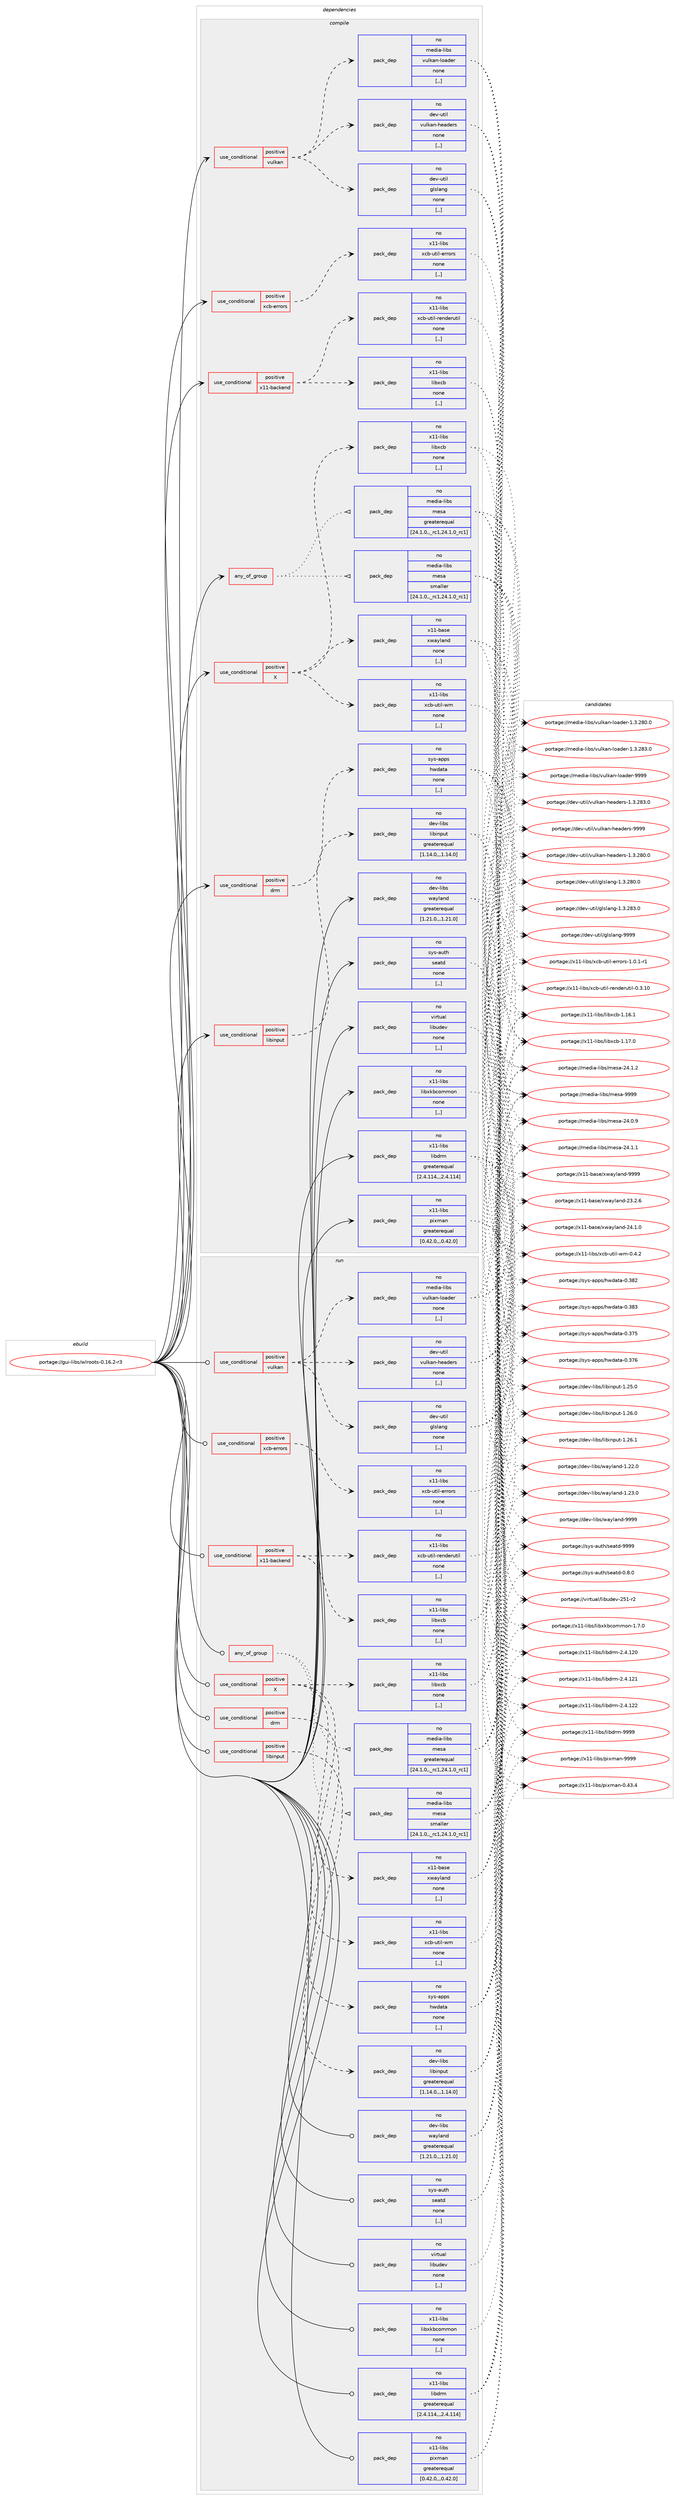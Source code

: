 digraph prolog {

# *************
# Graph options
# *************

newrank=true;
concentrate=true;
compound=true;
graph [rankdir=LR,fontname=Helvetica,fontsize=10,ranksep=1.5];#, ranksep=2.5, nodesep=0.2];
edge  [arrowhead=vee];
node  [fontname=Helvetica,fontsize=10];

# **********
# The ebuild
# **********

subgraph cluster_leftcol {
color=gray;
rank=same;
label=<<i>ebuild</i>>;
id [label="portage://gui-libs/wlroots-0.16.2-r3", color=red, width=4, href="../gui-libs/wlroots-0.16.2-r3.svg"];
}

# ****************
# The dependencies
# ****************

subgraph cluster_midcol {
color=gray;
label=<<i>dependencies</i>>;
subgraph cluster_compile {
fillcolor="#eeeeee";
style=filled;
label=<<i>compile</i>>;
subgraph any1404 {
dependency239494 [label=<<TABLE BORDER="0" CELLBORDER="1" CELLSPACING="0" CELLPADDING="4"><TR><TD CELLPADDING="10">any_of_group</TD></TR></TABLE>>, shape=none, color=red];subgraph pack172860 {
dependency239495 [label=<<TABLE BORDER="0" CELLBORDER="1" CELLSPACING="0" CELLPADDING="4" WIDTH="220"><TR><TD ROWSPAN="6" CELLPADDING="30">pack_dep</TD></TR><TR><TD WIDTH="110">no</TD></TR><TR><TD>media-libs</TD></TR><TR><TD>mesa</TD></TR><TR><TD>greaterequal</TD></TR><TR><TD>[24.1.0,,_rc1,24.1.0_rc1]</TD></TR></TABLE>>, shape=none, color=blue];
}
dependency239494:e -> dependency239495:w [weight=20,style="dotted",arrowhead="oinv"];
subgraph pack172861 {
dependency239496 [label=<<TABLE BORDER="0" CELLBORDER="1" CELLSPACING="0" CELLPADDING="4" WIDTH="220"><TR><TD ROWSPAN="6" CELLPADDING="30">pack_dep</TD></TR><TR><TD WIDTH="110">no</TD></TR><TR><TD>media-libs</TD></TR><TR><TD>mesa</TD></TR><TR><TD>smaller</TD></TR><TR><TD>[24.1.0,,_rc1,24.1.0_rc1]</TD></TR></TABLE>>, shape=none, color=blue];
}
dependency239494:e -> dependency239496:w [weight=20,style="dotted",arrowhead="oinv"];
}
id:e -> dependency239494:w [weight=20,style="solid",arrowhead="vee"];
subgraph cond65078 {
dependency239497 [label=<<TABLE BORDER="0" CELLBORDER="1" CELLSPACING="0" CELLPADDING="4"><TR><TD ROWSPAN="3" CELLPADDING="10">use_conditional</TD></TR><TR><TD>positive</TD></TR><TR><TD>X</TD></TR></TABLE>>, shape=none, color=red];
subgraph pack172862 {
dependency239498 [label=<<TABLE BORDER="0" CELLBORDER="1" CELLSPACING="0" CELLPADDING="4" WIDTH="220"><TR><TD ROWSPAN="6" CELLPADDING="30">pack_dep</TD></TR><TR><TD WIDTH="110">no</TD></TR><TR><TD>x11-base</TD></TR><TR><TD>xwayland</TD></TR><TR><TD>none</TD></TR><TR><TD>[,,]</TD></TR></TABLE>>, shape=none, color=blue];
}
dependency239497:e -> dependency239498:w [weight=20,style="dashed",arrowhead="vee"];
subgraph pack172863 {
dependency239499 [label=<<TABLE BORDER="0" CELLBORDER="1" CELLSPACING="0" CELLPADDING="4" WIDTH="220"><TR><TD ROWSPAN="6" CELLPADDING="30">pack_dep</TD></TR><TR><TD WIDTH="110">no</TD></TR><TR><TD>x11-libs</TD></TR><TR><TD>libxcb</TD></TR><TR><TD>none</TD></TR><TR><TD>[,,]</TD></TR></TABLE>>, shape=none, color=blue];
}
dependency239497:e -> dependency239499:w [weight=20,style="dashed",arrowhead="vee"];
subgraph pack172864 {
dependency239500 [label=<<TABLE BORDER="0" CELLBORDER="1" CELLSPACING="0" CELLPADDING="4" WIDTH="220"><TR><TD ROWSPAN="6" CELLPADDING="30">pack_dep</TD></TR><TR><TD WIDTH="110">no</TD></TR><TR><TD>x11-libs</TD></TR><TR><TD>xcb-util-wm</TD></TR><TR><TD>none</TD></TR><TR><TD>[,,]</TD></TR></TABLE>>, shape=none, color=blue];
}
dependency239497:e -> dependency239500:w [weight=20,style="dashed",arrowhead="vee"];
}
id:e -> dependency239497:w [weight=20,style="solid",arrowhead="vee"];
subgraph cond65079 {
dependency239501 [label=<<TABLE BORDER="0" CELLBORDER="1" CELLSPACING="0" CELLPADDING="4"><TR><TD ROWSPAN="3" CELLPADDING="10">use_conditional</TD></TR><TR><TD>positive</TD></TR><TR><TD>drm</TD></TR></TABLE>>, shape=none, color=red];
subgraph pack172865 {
dependency239502 [label=<<TABLE BORDER="0" CELLBORDER="1" CELLSPACING="0" CELLPADDING="4" WIDTH="220"><TR><TD ROWSPAN="6" CELLPADDING="30">pack_dep</TD></TR><TR><TD WIDTH="110">no</TD></TR><TR><TD>sys-apps</TD></TR><TR><TD>hwdata</TD></TR><TR><TD>none</TD></TR><TR><TD>[,,]</TD></TR></TABLE>>, shape=none, color=blue];
}
dependency239501:e -> dependency239502:w [weight=20,style="dashed",arrowhead="vee"];
}
id:e -> dependency239501:w [weight=20,style="solid",arrowhead="vee"];
subgraph cond65080 {
dependency239503 [label=<<TABLE BORDER="0" CELLBORDER="1" CELLSPACING="0" CELLPADDING="4"><TR><TD ROWSPAN="3" CELLPADDING="10">use_conditional</TD></TR><TR><TD>positive</TD></TR><TR><TD>libinput</TD></TR></TABLE>>, shape=none, color=red];
subgraph pack172866 {
dependency239504 [label=<<TABLE BORDER="0" CELLBORDER="1" CELLSPACING="0" CELLPADDING="4" WIDTH="220"><TR><TD ROWSPAN="6" CELLPADDING="30">pack_dep</TD></TR><TR><TD WIDTH="110">no</TD></TR><TR><TD>dev-libs</TD></TR><TR><TD>libinput</TD></TR><TR><TD>greaterequal</TD></TR><TR><TD>[1.14.0,,,1.14.0]</TD></TR></TABLE>>, shape=none, color=blue];
}
dependency239503:e -> dependency239504:w [weight=20,style="dashed",arrowhead="vee"];
}
id:e -> dependency239503:w [weight=20,style="solid",arrowhead="vee"];
subgraph cond65081 {
dependency239505 [label=<<TABLE BORDER="0" CELLBORDER="1" CELLSPACING="0" CELLPADDING="4"><TR><TD ROWSPAN="3" CELLPADDING="10">use_conditional</TD></TR><TR><TD>positive</TD></TR><TR><TD>vulkan</TD></TR></TABLE>>, shape=none, color=red];
subgraph pack172867 {
dependency239506 [label=<<TABLE BORDER="0" CELLBORDER="1" CELLSPACING="0" CELLPADDING="4" WIDTH="220"><TR><TD ROWSPAN="6" CELLPADDING="30">pack_dep</TD></TR><TR><TD WIDTH="110">no</TD></TR><TR><TD>dev-util</TD></TR><TR><TD>glslang</TD></TR><TR><TD>none</TD></TR><TR><TD>[,,]</TD></TR></TABLE>>, shape=none, color=blue];
}
dependency239505:e -> dependency239506:w [weight=20,style="dashed",arrowhead="vee"];
subgraph pack172868 {
dependency239507 [label=<<TABLE BORDER="0" CELLBORDER="1" CELLSPACING="0" CELLPADDING="4" WIDTH="220"><TR><TD ROWSPAN="6" CELLPADDING="30">pack_dep</TD></TR><TR><TD WIDTH="110">no</TD></TR><TR><TD>dev-util</TD></TR><TR><TD>vulkan-headers</TD></TR><TR><TD>none</TD></TR><TR><TD>[,,]</TD></TR></TABLE>>, shape=none, color=blue];
}
dependency239505:e -> dependency239507:w [weight=20,style="dashed",arrowhead="vee"];
subgraph pack172869 {
dependency239508 [label=<<TABLE BORDER="0" CELLBORDER="1" CELLSPACING="0" CELLPADDING="4" WIDTH="220"><TR><TD ROWSPAN="6" CELLPADDING="30">pack_dep</TD></TR><TR><TD WIDTH="110">no</TD></TR><TR><TD>media-libs</TD></TR><TR><TD>vulkan-loader</TD></TR><TR><TD>none</TD></TR><TR><TD>[,,]</TD></TR></TABLE>>, shape=none, color=blue];
}
dependency239505:e -> dependency239508:w [weight=20,style="dashed",arrowhead="vee"];
}
id:e -> dependency239505:w [weight=20,style="solid",arrowhead="vee"];
subgraph cond65082 {
dependency239509 [label=<<TABLE BORDER="0" CELLBORDER="1" CELLSPACING="0" CELLPADDING="4"><TR><TD ROWSPAN="3" CELLPADDING="10">use_conditional</TD></TR><TR><TD>positive</TD></TR><TR><TD>x11-backend</TD></TR></TABLE>>, shape=none, color=red];
subgraph pack172870 {
dependency239510 [label=<<TABLE BORDER="0" CELLBORDER="1" CELLSPACING="0" CELLPADDING="4" WIDTH="220"><TR><TD ROWSPAN="6" CELLPADDING="30">pack_dep</TD></TR><TR><TD WIDTH="110">no</TD></TR><TR><TD>x11-libs</TD></TR><TR><TD>libxcb</TD></TR><TR><TD>none</TD></TR><TR><TD>[,,]</TD></TR></TABLE>>, shape=none, color=blue];
}
dependency239509:e -> dependency239510:w [weight=20,style="dashed",arrowhead="vee"];
subgraph pack172871 {
dependency239511 [label=<<TABLE BORDER="0" CELLBORDER="1" CELLSPACING="0" CELLPADDING="4" WIDTH="220"><TR><TD ROWSPAN="6" CELLPADDING="30">pack_dep</TD></TR><TR><TD WIDTH="110">no</TD></TR><TR><TD>x11-libs</TD></TR><TR><TD>xcb-util-renderutil</TD></TR><TR><TD>none</TD></TR><TR><TD>[,,]</TD></TR></TABLE>>, shape=none, color=blue];
}
dependency239509:e -> dependency239511:w [weight=20,style="dashed",arrowhead="vee"];
}
id:e -> dependency239509:w [weight=20,style="solid",arrowhead="vee"];
subgraph cond65083 {
dependency239512 [label=<<TABLE BORDER="0" CELLBORDER="1" CELLSPACING="0" CELLPADDING="4"><TR><TD ROWSPAN="3" CELLPADDING="10">use_conditional</TD></TR><TR><TD>positive</TD></TR><TR><TD>xcb-errors</TD></TR></TABLE>>, shape=none, color=red];
subgraph pack172872 {
dependency239513 [label=<<TABLE BORDER="0" CELLBORDER="1" CELLSPACING="0" CELLPADDING="4" WIDTH="220"><TR><TD ROWSPAN="6" CELLPADDING="30">pack_dep</TD></TR><TR><TD WIDTH="110">no</TD></TR><TR><TD>x11-libs</TD></TR><TR><TD>xcb-util-errors</TD></TR><TR><TD>none</TD></TR><TR><TD>[,,]</TD></TR></TABLE>>, shape=none, color=blue];
}
dependency239512:e -> dependency239513:w [weight=20,style="dashed",arrowhead="vee"];
}
id:e -> dependency239512:w [weight=20,style="solid",arrowhead="vee"];
subgraph pack172873 {
dependency239514 [label=<<TABLE BORDER="0" CELLBORDER="1" CELLSPACING="0" CELLPADDING="4" WIDTH="220"><TR><TD ROWSPAN="6" CELLPADDING="30">pack_dep</TD></TR><TR><TD WIDTH="110">no</TD></TR><TR><TD>dev-libs</TD></TR><TR><TD>wayland</TD></TR><TR><TD>greaterequal</TD></TR><TR><TD>[1.21.0,,,1.21.0]</TD></TR></TABLE>>, shape=none, color=blue];
}
id:e -> dependency239514:w [weight=20,style="solid",arrowhead="vee"];
subgraph pack172874 {
dependency239515 [label=<<TABLE BORDER="0" CELLBORDER="1" CELLSPACING="0" CELLPADDING="4" WIDTH="220"><TR><TD ROWSPAN="6" CELLPADDING="30">pack_dep</TD></TR><TR><TD WIDTH="110">no</TD></TR><TR><TD>sys-auth</TD></TR><TR><TD>seatd</TD></TR><TR><TD>none</TD></TR><TR><TD>[,,]</TD></TR></TABLE>>, shape=none, color=blue];
}
id:e -> dependency239515:w [weight=20,style="solid",arrowhead="vee"];
subgraph pack172875 {
dependency239516 [label=<<TABLE BORDER="0" CELLBORDER="1" CELLSPACING="0" CELLPADDING="4" WIDTH="220"><TR><TD ROWSPAN="6" CELLPADDING="30">pack_dep</TD></TR><TR><TD WIDTH="110">no</TD></TR><TR><TD>virtual</TD></TR><TR><TD>libudev</TD></TR><TR><TD>none</TD></TR><TR><TD>[,,]</TD></TR></TABLE>>, shape=none, color=blue];
}
id:e -> dependency239516:w [weight=20,style="solid",arrowhead="vee"];
subgraph pack172876 {
dependency239517 [label=<<TABLE BORDER="0" CELLBORDER="1" CELLSPACING="0" CELLPADDING="4" WIDTH="220"><TR><TD ROWSPAN="6" CELLPADDING="30">pack_dep</TD></TR><TR><TD WIDTH="110">no</TD></TR><TR><TD>x11-libs</TD></TR><TR><TD>libdrm</TD></TR><TR><TD>greaterequal</TD></TR><TR><TD>[2.4.114,,,2.4.114]</TD></TR></TABLE>>, shape=none, color=blue];
}
id:e -> dependency239517:w [weight=20,style="solid",arrowhead="vee"];
subgraph pack172877 {
dependency239518 [label=<<TABLE BORDER="0" CELLBORDER="1" CELLSPACING="0" CELLPADDING="4" WIDTH="220"><TR><TD ROWSPAN="6" CELLPADDING="30">pack_dep</TD></TR><TR><TD WIDTH="110">no</TD></TR><TR><TD>x11-libs</TD></TR><TR><TD>libxkbcommon</TD></TR><TR><TD>none</TD></TR><TR><TD>[,,]</TD></TR></TABLE>>, shape=none, color=blue];
}
id:e -> dependency239518:w [weight=20,style="solid",arrowhead="vee"];
subgraph pack172878 {
dependency239519 [label=<<TABLE BORDER="0" CELLBORDER="1" CELLSPACING="0" CELLPADDING="4" WIDTH="220"><TR><TD ROWSPAN="6" CELLPADDING="30">pack_dep</TD></TR><TR><TD WIDTH="110">no</TD></TR><TR><TD>x11-libs</TD></TR><TR><TD>pixman</TD></TR><TR><TD>greaterequal</TD></TR><TR><TD>[0.42.0,,,0.42.0]</TD></TR></TABLE>>, shape=none, color=blue];
}
id:e -> dependency239519:w [weight=20,style="solid",arrowhead="vee"];
}
subgraph cluster_compileandrun {
fillcolor="#eeeeee";
style=filled;
label=<<i>compile and run</i>>;
}
subgraph cluster_run {
fillcolor="#eeeeee";
style=filled;
label=<<i>run</i>>;
subgraph any1405 {
dependency239520 [label=<<TABLE BORDER="0" CELLBORDER="1" CELLSPACING="0" CELLPADDING="4"><TR><TD CELLPADDING="10">any_of_group</TD></TR></TABLE>>, shape=none, color=red];subgraph pack172879 {
dependency239521 [label=<<TABLE BORDER="0" CELLBORDER="1" CELLSPACING="0" CELLPADDING="4" WIDTH="220"><TR><TD ROWSPAN="6" CELLPADDING="30">pack_dep</TD></TR><TR><TD WIDTH="110">no</TD></TR><TR><TD>media-libs</TD></TR><TR><TD>mesa</TD></TR><TR><TD>greaterequal</TD></TR><TR><TD>[24.1.0,,_rc1,24.1.0_rc1]</TD></TR></TABLE>>, shape=none, color=blue];
}
dependency239520:e -> dependency239521:w [weight=20,style="dotted",arrowhead="oinv"];
subgraph pack172880 {
dependency239522 [label=<<TABLE BORDER="0" CELLBORDER="1" CELLSPACING="0" CELLPADDING="4" WIDTH="220"><TR><TD ROWSPAN="6" CELLPADDING="30">pack_dep</TD></TR><TR><TD WIDTH="110">no</TD></TR><TR><TD>media-libs</TD></TR><TR><TD>mesa</TD></TR><TR><TD>smaller</TD></TR><TR><TD>[24.1.0,,_rc1,24.1.0_rc1]</TD></TR></TABLE>>, shape=none, color=blue];
}
dependency239520:e -> dependency239522:w [weight=20,style="dotted",arrowhead="oinv"];
}
id:e -> dependency239520:w [weight=20,style="solid",arrowhead="odot"];
subgraph cond65084 {
dependency239523 [label=<<TABLE BORDER="0" CELLBORDER="1" CELLSPACING="0" CELLPADDING="4"><TR><TD ROWSPAN="3" CELLPADDING="10">use_conditional</TD></TR><TR><TD>positive</TD></TR><TR><TD>X</TD></TR></TABLE>>, shape=none, color=red];
subgraph pack172881 {
dependency239524 [label=<<TABLE BORDER="0" CELLBORDER="1" CELLSPACING="0" CELLPADDING="4" WIDTH="220"><TR><TD ROWSPAN="6" CELLPADDING="30">pack_dep</TD></TR><TR><TD WIDTH="110">no</TD></TR><TR><TD>x11-base</TD></TR><TR><TD>xwayland</TD></TR><TR><TD>none</TD></TR><TR><TD>[,,]</TD></TR></TABLE>>, shape=none, color=blue];
}
dependency239523:e -> dependency239524:w [weight=20,style="dashed",arrowhead="vee"];
subgraph pack172882 {
dependency239525 [label=<<TABLE BORDER="0" CELLBORDER="1" CELLSPACING="0" CELLPADDING="4" WIDTH="220"><TR><TD ROWSPAN="6" CELLPADDING="30">pack_dep</TD></TR><TR><TD WIDTH="110">no</TD></TR><TR><TD>x11-libs</TD></TR><TR><TD>libxcb</TD></TR><TR><TD>none</TD></TR><TR><TD>[,,]</TD></TR></TABLE>>, shape=none, color=blue];
}
dependency239523:e -> dependency239525:w [weight=20,style="dashed",arrowhead="vee"];
subgraph pack172883 {
dependency239526 [label=<<TABLE BORDER="0" CELLBORDER="1" CELLSPACING="0" CELLPADDING="4" WIDTH="220"><TR><TD ROWSPAN="6" CELLPADDING="30">pack_dep</TD></TR><TR><TD WIDTH="110">no</TD></TR><TR><TD>x11-libs</TD></TR><TR><TD>xcb-util-wm</TD></TR><TR><TD>none</TD></TR><TR><TD>[,,]</TD></TR></TABLE>>, shape=none, color=blue];
}
dependency239523:e -> dependency239526:w [weight=20,style="dashed",arrowhead="vee"];
}
id:e -> dependency239523:w [weight=20,style="solid",arrowhead="odot"];
subgraph cond65085 {
dependency239527 [label=<<TABLE BORDER="0" CELLBORDER="1" CELLSPACING="0" CELLPADDING="4"><TR><TD ROWSPAN="3" CELLPADDING="10">use_conditional</TD></TR><TR><TD>positive</TD></TR><TR><TD>drm</TD></TR></TABLE>>, shape=none, color=red];
subgraph pack172884 {
dependency239528 [label=<<TABLE BORDER="0" CELLBORDER="1" CELLSPACING="0" CELLPADDING="4" WIDTH="220"><TR><TD ROWSPAN="6" CELLPADDING="30">pack_dep</TD></TR><TR><TD WIDTH="110">no</TD></TR><TR><TD>sys-apps</TD></TR><TR><TD>hwdata</TD></TR><TR><TD>none</TD></TR><TR><TD>[,,]</TD></TR></TABLE>>, shape=none, color=blue];
}
dependency239527:e -> dependency239528:w [weight=20,style="dashed",arrowhead="vee"];
}
id:e -> dependency239527:w [weight=20,style="solid",arrowhead="odot"];
subgraph cond65086 {
dependency239529 [label=<<TABLE BORDER="0" CELLBORDER="1" CELLSPACING="0" CELLPADDING="4"><TR><TD ROWSPAN="3" CELLPADDING="10">use_conditional</TD></TR><TR><TD>positive</TD></TR><TR><TD>libinput</TD></TR></TABLE>>, shape=none, color=red];
subgraph pack172885 {
dependency239530 [label=<<TABLE BORDER="0" CELLBORDER="1" CELLSPACING="0" CELLPADDING="4" WIDTH="220"><TR><TD ROWSPAN="6" CELLPADDING="30">pack_dep</TD></TR><TR><TD WIDTH="110">no</TD></TR><TR><TD>dev-libs</TD></TR><TR><TD>libinput</TD></TR><TR><TD>greaterequal</TD></TR><TR><TD>[1.14.0,,,1.14.0]</TD></TR></TABLE>>, shape=none, color=blue];
}
dependency239529:e -> dependency239530:w [weight=20,style="dashed",arrowhead="vee"];
}
id:e -> dependency239529:w [weight=20,style="solid",arrowhead="odot"];
subgraph cond65087 {
dependency239531 [label=<<TABLE BORDER="0" CELLBORDER="1" CELLSPACING="0" CELLPADDING="4"><TR><TD ROWSPAN="3" CELLPADDING="10">use_conditional</TD></TR><TR><TD>positive</TD></TR><TR><TD>vulkan</TD></TR></TABLE>>, shape=none, color=red];
subgraph pack172886 {
dependency239532 [label=<<TABLE BORDER="0" CELLBORDER="1" CELLSPACING="0" CELLPADDING="4" WIDTH="220"><TR><TD ROWSPAN="6" CELLPADDING="30">pack_dep</TD></TR><TR><TD WIDTH="110">no</TD></TR><TR><TD>dev-util</TD></TR><TR><TD>glslang</TD></TR><TR><TD>none</TD></TR><TR><TD>[,,]</TD></TR></TABLE>>, shape=none, color=blue];
}
dependency239531:e -> dependency239532:w [weight=20,style="dashed",arrowhead="vee"];
subgraph pack172887 {
dependency239533 [label=<<TABLE BORDER="0" CELLBORDER="1" CELLSPACING="0" CELLPADDING="4" WIDTH="220"><TR><TD ROWSPAN="6" CELLPADDING="30">pack_dep</TD></TR><TR><TD WIDTH="110">no</TD></TR><TR><TD>dev-util</TD></TR><TR><TD>vulkan-headers</TD></TR><TR><TD>none</TD></TR><TR><TD>[,,]</TD></TR></TABLE>>, shape=none, color=blue];
}
dependency239531:e -> dependency239533:w [weight=20,style="dashed",arrowhead="vee"];
subgraph pack172888 {
dependency239534 [label=<<TABLE BORDER="0" CELLBORDER="1" CELLSPACING="0" CELLPADDING="4" WIDTH="220"><TR><TD ROWSPAN="6" CELLPADDING="30">pack_dep</TD></TR><TR><TD WIDTH="110">no</TD></TR><TR><TD>media-libs</TD></TR><TR><TD>vulkan-loader</TD></TR><TR><TD>none</TD></TR><TR><TD>[,,]</TD></TR></TABLE>>, shape=none, color=blue];
}
dependency239531:e -> dependency239534:w [weight=20,style="dashed",arrowhead="vee"];
}
id:e -> dependency239531:w [weight=20,style="solid",arrowhead="odot"];
subgraph cond65088 {
dependency239535 [label=<<TABLE BORDER="0" CELLBORDER="1" CELLSPACING="0" CELLPADDING="4"><TR><TD ROWSPAN="3" CELLPADDING="10">use_conditional</TD></TR><TR><TD>positive</TD></TR><TR><TD>x11-backend</TD></TR></TABLE>>, shape=none, color=red];
subgraph pack172889 {
dependency239536 [label=<<TABLE BORDER="0" CELLBORDER="1" CELLSPACING="0" CELLPADDING="4" WIDTH="220"><TR><TD ROWSPAN="6" CELLPADDING="30">pack_dep</TD></TR><TR><TD WIDTH="110">no</TD></TR><TR><TD>x11-libs</TD></TR><TR><TD>libxcb</TD></TR><TR><TD>none</TD></TR><TR><TD>[,,]</TD></TR></TABLE>>, shape=none, color=blue];
}
dependency239535:e -> dependency239536:w [weight=20,style="dashed",arrowhead="vee"];
subgraph pack172890 {
dependency239537 [label=<<TABLE BORDER="0" CELLBORDER="1" CELLSPACING="0" CELLPADDING="4" WIDTH="220"><TR><TD ROWSPAN="6" CELLPADDING="30">pack_dep</TD></TR><TR><TD WIDTH="110">no</TD></TR><TR><TD>x11-libs</TD></TR><TR><TD>xcb-util-renderutil</TD></TR><TR><TD>none</TD></TR><TR><TD>[,,]</TD></TR></TABLE>>, shape=none, color=blue];
}
dependency239535:e -> dependency239537:w [weight=20,style="dashed",arrowhead="vee"];
}
id:e -> dependency239535:w [weight=20,style="solid",arrowhead="odot"];
subgraph cond65089 {
dependency239538 [label=<<TABLE BORDER="0" CELLBORDER="1" CELLSPACING="0" CELLPADDING="4"><TR><TD ROWSPAN="3" CELLPADDING="10">use_conditional</TD></TR><TR><TD>positive</TD></TR><TR><TD>xcb-errors</TD></TR></TABLE>>, shape=none, color=red];
subgraph pack172891 {
dependency239539 [label=<<TABLE BORDER="0" CELLBORDER="1" CELLSPACING="0" CELLPADDING="4" WIDTH="220"><TR><TD ROWSPAN="6" CELLPADDING="30">pack_dep</TD></TR><TR><TD WIDTH="110">no</TD></TR><TR><TD>x11-libs</TD></TR><TR><TD>xcb-util-errors</TD></TR><TR><TD>none</TD></TR><TR><TD>[,,]</TD></TR></TABLE>>, shape=none, color=blue];
}
dependency239538:e -> dependency239539:w [weight=20,style="dashed",arrowhead="vee"];
}
id:e -> dependency239538:w [weight=20,style="solid",arrowhead="odot"];
subgraph pack172892 {
dependency239540 [label=<<TABLE BORDER="0" CELLBORDER="1" CELLSPACING="0" CELLPADDING="4" WIDTH="220"><TR><TD ROWSPAN="6" CELLPADDING="30">pack_dep</TD></TR><TR><TD WIDTH="110">no</TD></TR><TR><TD>dev-libs</TD></TR><TR><TD>wayland</TD></TR><TR><TD>greaterequal</TD></TR><TR><TD>[1.21.0,,,1.21.0]</TD></TR></TABLE>>, shape=none, color=blue];
}
id:e -> dependency239540:w [weight=20,style="solid",arrowhead="odot"];
subgraph pack172893 {
dependency239541 [label=<<TABLE BORDER="0" CELLBORDER="1" CELLSPACING="0" CELLPADDING="4" WIDTH="220"><TR><TD ROWSPAN="6" CELLPADDING="30">pack_dep</TD></TR><TR><TD WIDTH="110">no</TD></TR><TR><TD>sys-auth</TD></TR><TR><TD>seatd</TD></TR><TR><TD>none</TD></TR><TR><TD>[,,]</TD></TR></TABLE>>, shape=none, color=blue];
}
id:e -> dependency239541:w [weight=20,style="solid",arrowhead="odot"];
subgraph pack172894 {
dependency239542 [label=<<TABLE BORDER="0" CELLBORDER="1" CELLSPACING="0" CELLPADDING="4" WIDTH="220"><TR><TD ROWSPAN="6" CELLPADDING="30">pack_dep</TD></TR><TR><TD WIDTH="110">no</TD></TR><TR><TD>virtual</TD></TR><TR><TD>libudev</TD></TR><TR><TD>none</TD></TR><TR><TD>[,,]</TD></TR></TABLE>>, shape=none, color=blue];
}
id:e -> dependency239542:w [weight=20,style="solid",arrowhead="odot"];
subgraph pack172895 {
dependency239543 [label=<<TABLE BORDER="0" CELLBORDER="1" CELLSPACING="0" CELLPADDING="4" WIDTH="220"><TR><TD ROWSPAN="6" CELLPADDING="30">pack_dep</TD></TR><TR><TD WIDTH="110">no</TD></TR><TR><TD>x11-libs</TD></TR><TR><TD>libdrm</TD></TR><TR><TD>greaterequal</TD></TR><TR><TD>[2.4.114,,,2.4.114]</TD></TR></TABLE>>, shape=none, color=blue];
}
id:e -> dependency239543:w [weight=20,style="solid",arrowhead="odot"];
subgraph pack172896 {
dependency239544 [label=<<TABLE BORDER="0" CELLBORDER="1" CELLSPACING="0" CELLPADDING="4" WIDTH="220"><TR><TD ROWSPAN="6" CELLPADDING="30">pack_dep</TD></TR><TR><TD WIDTH="110">no</TD></TR><TR><TD>x11-libs</TD></TR><TR><TD>libxkbcommon</TD></TR><TR><TD>none</TD></TR><TR><TD>[,,]</TD></TR></TABLE>>, shape=none, color=blue];
}
id:e -> dependency239544:w [weight=20,style="solid",arrowhead="odot"];
subgraph pack172897 {
dependency239545 [label=<<TABLE BORDER="0" CELLBORDER="1" CELLSPACING="0" CELLPADDING="4" WIDTH="220"><TR><TD ROWSPAN="6" CELLPADDING="30">pack_dep</TD></TR><TR><TD WIDTH="110">no</TD></TR><TR><TD>x11-libs</TD></TR><TR><TD>pixman</TD></TR><TR><TD>greaterequal</TD></TR><TR><TD>[0.42.0,,,0.42.0]</TD></TR></TABLE>>, shape=none, color=blue];
}
id:e -> dependency239545:w [weight=20,style="solid",arrowhead="odot"];
}
}

# **************
# The candidates
# **************

subgraph cluster_choices {
rank=same;
color=gray;
label=<<i>candidates</i>>;

subgraph choice172860 {
color=black;
nodesep=1;
choice109101100105974510810598115471091011159745505246484657 [label="portage://media-libs/mesa-24.0.9", color=red, width=4,href="../media-libs/mesa-24.0.9.svg"];
choice109101100105974510810598115471091011159745505246494649 [label="portage://media-libs/mesa-24.1.1", color=red, width=4,href="../media-libs/mesa-24.1.1.svg"];
choice109101100105974510810598115471091011159745505246494650 [label="portage://media-libs/mesa-24.1.2", color=red, width=4,href="../media-libs/mesa-24.1.2.svg"];
choice10910110010597451081059811547109101115974557575757 [label="portage://media-libs/mesa-9999", color=red, width=4,href="../media-libs/mesa-9999.svg"];
dependency239495:e -> choice109101100105974510810598115471091011159745505246484657:w [style=dotted,weight="100"];
dependency239495:e -> choice109101100105974510810598115471091011159745505246494649:w [style=dotted,weight="100"];
dependency239495:e -> choice109101100105974510810598115471091011159745505246494650:w [style=dotted,weight="100"];
dependency239495:e -> choice10910110010597451081059811547109101115974557575757:w [style=dotted,weight="100"];
}
subgraph choice172861 {
color=black;
nodesep=1;
choice109101100105974510810598115471091011159745505246484657 [label="portage://media-libs/mesa-24.0.9", color=red, width=4,href="../media-libs/mesa-24.0.9.svg"];
choice109101100105974510810598115471091011159745505246494649 [label="portage://media-libs/mesa-24.1.1", color=red, width=4,href="../media-libs/mesa-24.1.1.svg"];
choice109101100105974510810598115471091011159745505246494650 [label="portage://media-libs/mesa-24.1.2", color=red, width=4,href="../media-libs/mesa-24.1.2.svg"];
choice10910110010597451081059811547109101115974557575757 [label="portage://media-libs/mesa-9999", color=red, width=4,href="../media-libs/mesa-9999.svg"];
dependency239496:e -> choice109101100105974510810598115471091011159745505246484657:w [style=dotted,weight="100"];
dependency239496:e -> choice109101100105974510810598115471091011159745505246494649:w [style=dotted,weight="100"];
dependency239496:e -> choice109101100105974510810598115471091011159745505246494650:w [style=dotted,weight="100"];
dependency239496:e -> choice10910110010597451081059811547109101115974557575757:w [style=dotted,weight="100"];
}
subgraph choice172862 {
color=black;
nodesep=1;
choice120494945989711510147120119971211089711010045505146504654 [label="portage://x11-base/xwayland-23.2.6", color=red, width=4,href="../x11-base/xwayland-23.2.6.svg"];
choice120494945989711510147120119971211089711010045505246494648 [label="portage://x11-base/xwayland-24.1.0", color=red, width=4,href="../x11-base/xwayland-24.1.0.svg"];
choice12049494598971151014712011997121108971101004557575757 [label="portage://x11-base/xwayland-9999", color=red, width=4,href="../x11-base/xwayland-9999.svg"];
dependency239498:e -> choice120494945989711510147120119971211089711010045505146504654:w [style=dotted,weight="100"];
dependency239498:e -> choice120494945989711510147120119971211089711010045505246494648:w [style=dotted,weight="100"];
dependency239498:e -> choice12049494598971151014712011997121108971101004557575757:w [style=dotted,weight="100"];
}
subgraph choice172863 {
color=black;
nodesep=1;
choice120494945108105981154710810598120999845494649544649 [label="portage://x11-libs/libxcb-1.16.1", color=red, width=4,href="../x11-libs/libxcb-1.16.1.svg"];
choice120494945108105981154710810598120999845494649554648 [label="portage://x11-libs/libxcb-1.17.0", color=red, width=4,href="../x11-libs/libxcb-1.17.0.svg"];
dependency239499:e -> choice120494945108105981154710810598120999845494649544649:w [style=dotted,weight="100"];
dependency239499:e -> choice120494945108105981154710810598120999845494649554648:w [style=dotted,weight="100"];
}
subgraph choice172864 {
color=black;
nodesep=1;
choice120494945108105981154712099984511711610510845119109454846524650 [label="portage://x11-libs/xcb-util-wm-0.4.2", color=red, width=4,href="../x11-libs/xcb-util-wm-0.4.2.svg"];
dependency239500:e -> choice120494945108105981154712099984511711610510845119109454846524650:w [style=dotted,weight="100"];
}
subgraph choice172865 {
color=black;
nodesep=1;
choice1151211154597112112115471041191009711697454846515553 [label="portage://sys-apps/hwdata-0.375", color=red, width=4,href="../sys-apps/hwdata-0.375.svg"];
choice1151211154597112112115471041191009711697454846515554 [label="portage://sys-apps/hwdata-0.376", color=red, width=4,href="../sys-apps/hwdata-0.376.svg"];
choice1151211154597112112115471041191009711697454846515650 [label="portage://sys-apps/hwdata-0.382", color=red, width=4,href="../sys-apps/hwdata-0.382.svg"];
choice1151211154597112112115471041191009711697454846515651 [label="portage://sys-apps/hwdata-0.383", color=red, width=4,href="../sys-apps/hwdata-0.383.svg"];
dependency239502:e -> choice1151211154597112112115471041191009711697454846515553:w [style=dotted,weight="100"];
dependency239502:e -> choice1151211154597112112115471041191009711697454846515554:w [style=dotted,weight="100"];
dependency239502:e -> choice1151211154597112112115471041191009711697454846515650:w [style=dotted,weight="100"];
dependency239502:e -> choice1151211154597112112115471041191009711697454846515651:w [style=dotted,weight="100"];
}
subgraph choice172866 {
color=black;
nodesep=1;
choice1001011184510810598115471081059810511011211711645494650534648 [label="portage://dev-libs/libinput-1.25.0", color=red, width=4,href="../dev-libs/libinput-1.25.0.svg"];
choice1001011184510810598115471081059810511011211711645494650544648 [label="portage://dev-libs/libinput-1.26.0", color=red, width=4,href="../dev-libs/libinput-1.26.0.svg"];
choice1001011184510810598115471081059810511011211711645494650544649 [label="portage://dev-libs/libinput-1.26.1", color=red, width=4,href="../dev-libs/libinput-1.26.1.svg"];
dependency239504:e -> choice1001011184510810598115471081059810511011211711645494650534648:w [style=dotted,weight="100"];
dependency239504:e -> choice1001011184510810598115471081059810511011211711645494650544648:w [style=dotted,weight="100"];
dependency239504:e -> choice1001011184510810598115471081059810511011211711645494650544649:w [style=dotted,weight="100"];
}
subgraph choice172867 {
color=black;
nodesep=1;
choice10010111845117116105108471031081151089711010345494651465056484648 [label="portage://dev-util/glslang-1.3.280.0", color=red, width=4,href="../dev-util/glslang-1.3.280.0.svg"];
choice10010111845117116105108471031081151089711010345494651465056514648 [label="portage://dev-util/glslang-1.3.283.0", color=red, width=4,href="../dev-util/glslang-1.3.283.0.svg"];
choice1001011184511711610510847103108115108971101034557575757 [label="portage://dev-util/glslang-9999", color=red, width=4,href="../dev-util/glslang-9999.svg"];
dependency239506:e -> choice10010111845117116105108471031081151089711010345494651465056484648:w [style=dotted,weight="100"];
dependency239506:e -> choice10010111845117116105108471031081151089711010345494651465056514648:w [style=dotted,weight="100"];
dependency239506:e -> choice1001011184511711610510847103108115108971101034557575757:w [style=dotted,weight="100"];
}
subgraph choice172868 {
color=black;
nodesep=1;
choice100101118451171161051084711811710810797110451041019710010111411545494651465056484648 [label="portage://dev-util/vulkan-headers-1.3.280.0", color=red, width=4,href="../dev-util/vulkan-headers-1.3.280.0.svg"];
choice100101118451171161051084711811710810797110451041019710010111411545494651465056514648 [label="portage://dev-util/vulkan-headers-1.3.283.0", color=red, width=4,href="../dev-util/vulkan-headers-1.3.283.0.svg"];
choice10010111845117116105108471181171081079711045104101971001011141154557575757 [label="portage://dev-util/vulkan-headers-9999", color=red, width=4,href="../dev-util/vulkan-headers-9999.svg"];
dependency239507:e -> choice100101118451171161051084711811710810797110451041019710010111411545494651465056484648:w [style=dotted,weight="100"];
dependency239507:e -> choice100101118451171161051084711811710810797110451041019710010111411545494651465056514648:w [style=dotted,weight="100"];
dependency239507:e -> choice10010111845117116105108471181171081079711045104101971001011141154557575757:w [style=dotted,weight="100"];
}
subgraph choice172869 {
color=black;
nodesep=1;
choice1091011001059745108105981154711811710810797110451081119710010111445494651465056484648 [label="portage://media-libs/vulkan-loader-1.3.280.0", color=red, width=4,href="../media-libs/vulkan-loader-1.3.280.0.svg"];
choice1091011001059745108105981154711811710810797110451081119710010111445494651465056514648 [label="portage://media-libs/vulkan-loader-1.3.283.0", color=red, width=4,href="../media-libs/vulkan-loader-1.3.283.0.svg"];
choice109101100105974510810598115471181171081079711045108111971001011144557575757 [label="portage://media-libs/vulkan-loader-9999", color=red, width=4,href="../media-libs/vulkan-loader-9999.svg"];
dependency239508:e -> choice1091011001059745108105981154711811710810797110451081119710010111445494651465056484648:w [style=dotted,weight="100"];
dependency239508:e -> choice1091011001059745108105981154711811710810797110451081119710010111445494651465056514648:w [style=dotted,weight="100"];
dependency239508:e -> choice109101100105974510810598115471181171081079711045108111971001011144557575757:w [style=dotted,weight="100"];
}
subgraph choice172870 {
color=black;
nodesep=1;
choice120494945108105981154710810598120999845494649544649 [label="portage://x11-libs/libxcb-1.16.1", color=red, width=4,href="../x11-libs/libxcb-1.16.1.svg"];
choice120494945108105981154710810598120999845494649554648 [label="portage://x11-libs/libxcb-1.17.0", color=red, width=4,href="../x11-libs/libxcb-1.17.0.svg"];
dependency239510:e -> choice120494945108105981154710810598120999845494649544649:w [style=dotted,weight="100"];
dependency239510:e -> choice120494945108105981154710810598120999845494649554648:w [style=dotted,weight="100"];
}
subgraph choice172871 {
color=black;
nodesep=1;
choice12049494510810598115471209998451171161051084511410111010010111411711610510845484651464948 [label="portage://x11-libs/xcb-util-renderutil-0.3.10", color=red, width=4,href="../x11-libs/xcb-util-renderutil-0.3.10.svg"];
dependency239511:e -> choice12049494510810598115471209998451171161051084511410111010010111411711610510845484651464948:w [style=dotted,weight="100"];
}
subgraph choice172872 {
color=black;
nodesep=1;
choice1204949451081059811547120999845117116105108451011141141111141154549464846494511449 [label="portage://x11-libs/xcb-util-errors-1.0.1-r1", color=red, width=4,href="../x11-libs/xcb-util-errors-1.0.1-r1.svg"];
dependency239513:e -> choice1204949451081059811547120999845117116105108451011141141111141154549464846494511449:w [style=dotted,weight="100"];
}
subgraph choice172873 {
color=black;
nodesep=1;
choice100101118451081059811547119971211089711010045494650504648 [label="portage://dev-libs/wayland-1.22.0", color=red, width=4,href="../dev-libs/wayland-1.22.0.svg"];
choice100101118451081059811547119971211089711010045494650514648 [label="portage://dev-libs/wayland-1.23.0", color=red, width=4,href="../dev-libs/wayland-1.23.0.svg"];
choice10010111845108105981154711997121108971101004557575757 [label="portage://dev-libs/wayland-9999", color=red, width=4,href="../dev-libs/wayland-9999.svg"];
dependency239514:e -> choice100101118451081059811547119971211089711010045494650504648:w [style=dotted,weight="100"];
dependency239514:e -> choice100101118451081059811547119971211089711010045494650514648:w [style=dotted,weight="100"];
dependency239514:e -> choice10010111845108105981154711997121108971101004557575757:w [style=dotted,weight="100"];
}
subgraph choice172874 {
color=black;
nodesep=1;
choice11512111545971171161044711510197116100454846564648 [label="portage://sys-auth/seatd-0.8.0", color=red, width=4,href="../sys-auth/seatd-0.8.0.svg"];
choice115121115459711711610447115101971161004557575757 [label="portage://sys-auth/seatd-9999", color=red, width=4,href="../sys-auth/seatd-9999.svg"];
dependency239515:e -> choice11512111545971171161044711510197116100454846564648:w [style=dotted,weight="100"];
dependency239515:e -> choice115121115459711711610447115101971161004557575757:w [style=dotted,weight="100"];
}
subgraph choice172875 {
color=black;
nodesep=1;
choice118105114116117971084710810598117100101118455053494511450 [label="portage://virtual/libudev-251-r2", color=red, width=4,href="../virtual/libudev-251-r2.svg"];
dependency239516:e -> choice118105114116117971084710810598117100101118455053494511450:w [style=dotted,weight="100"];
}
subgraph choice172876 {
color=black;
nodesep=1;
choice1204949451081059811547108105981001141094550465246495048 [label="portage://x11-libs/libdrm-2.4.120", color=red, width=4,href="../x11-libs/libdrm-2.4.120.svg"];
choice1204949451081059811547108105981001141094550465246495049 [label="portage://x11-libs/libdrm-2.4.121", color=red, width=4,href="../x11-libs/libdrm-2.4.121.svg"];
choice1204949451081059811547108105981001141094550465246495050 [label="portage://x11-libs/libdrm-2.4.122", color=red, width=4,href="../x11-libs/libdrm-2.4.122.svg"];
choice1204949451081059811547108105981001141094557575757 [label="portage://x11-libs/libdrm-9999", color=red, width=4,href="../x11-libs/libdrm-9999.svg"];
dependency239517:e -> choice1204949451081059811547108105981001141094550465246495048:w [style=dotted,weight="100"];
dependency239517:e -> choice1204949451081059811547108105981001141094550465246495049:w [style=dotted,weight="100"];
dependency239517:e -> choice1204949451081059811547108105981001141094550465246495050:w [style=dotted,weight="100"];
dependency239517:e -> choice1204949451081059811547108105981001141094557575757:w [style=dotted,weight="100"];
}
subgraph choice172877 {
color=black;
nodesep=1;
choice1204949451081059811547108105981201079899111109109111110454946554648 [label="portage://x11-libs/libxkbcommon-1.7.0", color=red, width=4,href="../x11-libs/libxkbcommon-1.7.0.svg"];
dependency239518:e -> choice1204949451081059811547108105981201079899111109109111110454946554648:w [style=dotted,weight="100"];
}
subgraph choice172878 {
color=black;
nodesep=1;
choice12049494510810598115471121051201099711045484652514652 [label="portage://x11-libs/pixman-0.43.4", color=red, width=4,href="../x11-libs/pixman-0.43.4.svg"];
choice1204949451081059811547112105120109971104557575757 [label="portage://x11-libs/pixman-9999", color=red, width=4,href="../x11-libs/pixman-9999.svg"];
dependency239519:e -> choice12049494510810598115471121051201099711045484652514652:w [style=dotted,weight="100"];
dependency239519:e -> choice1204949451081059811547112105120109971104557575757:w [style=dotted,weight="100"];
}
subgraph choice172879 {
color=black;
nodesep=1;
choice109101100105974510810598115471091011159745505246484657 [label="portage://media-libs/mesa-24.0.9", color=red, width=4,href="../media-libs/mesa-24.0.9.svg"];
choice109101100105974510810598115471091011159745505246494649 [label="portage://media-libs/mesa-24.1.1", color=red, width=4,href="../media-libs/mesa-24.1.1.svg"];
choice109101100105974510810598115471091011159745505246494650 [label="portage://media-libs/mesa-24.1.2", color=red, width=4,href="../media-libs/mesa-24.1.2.svg"];
choice10910110010597451081059811547109101115974557575757 [label="portage://media-libs/mesa-9999", color=red, width=4,href="../media-libs/mesa-9999.svg"];
dependency239521:e -> choice109101100105974510810598115471091011159745505246484657:w [style=dotted,weight="100"];
dependency239521:e -> choice109101100105974510810598115471091011159745505246494649:w [style=dotted,weight="100"];
dependency239521:e -> choice109101100105974510810598115471091011159745505246494650:w [style=dotted,weight="100"];
dependency239521:e -> choice10910110010597451081059811547109101115974557575757:w [style=dotted,weight="100"];
}
subgraph choice172880 {
color=black;
nodesep=1;
choice109101100105974510810598115471091011159745505246484657 [label="portage://media-libs/mesa-24.0.9", color=red, width=4,href="../media-libs/mesa-24.0.9.svg"];
choice109101100105974510810598115471091011159745505246494649 [label="portage://media-libs/mesa-24.1.1", color=red, width=4,href="../media-libs/mesa-24.1.1.svg"];
choice109101100105974510810598115471091011159745505246494650 [label="portage://media-libs/mesa-24.1.2", color=red, width=4,href="../media-libs/mesa-24.1.2.svg"];
choice10910110010597451081059811547109101115974557575757 [label="portage://media-libs/mesa-9999", color=red, width=4,href="../media-libs/mesa-9999.svg"];
dependency239522:e -> choice109101100105974510810598115471091011159745505246484657:w [style=dotted,weight="100"];
dependency239522:e -> choice109101100105974510810598115471091011159745505246494649:w [style=dotted,weight="100"];
dependency239522:e -> choice109101100105974510810598115471091011159745505246494650:w [style=dotted,weight="100"];
dependency239522:e -> choice10910110010597451081059811547109101115974557575757:w [style=dotted,weight="100"];
}
subgraph choice172881 {
color=black;
nodesep=1;
choice120494945989711510147120119971211089711010045505146504654 [label="portage://x11-base/xwayland-23.2.6", color=red, width=4,href="../x11-base/xwayland-23.2.6.svg"];
choice120494945989711510147120119971211089711010045505246494648 [label="portage://x11-base/xwayland-24.1.0", color=red, width=4,href="../x11-base/xwayland-24.1.0.svg"];
choice12049494598971151014712011997121108971101004557575757 [label="portage://x11-base/xwayland-9999", color=red, width=4,href="../x11-base/xwayland-9999.svg"];
dependency239524:e -> choice120494945989711510147120119971211089711010045505146504654:w [style=dotted,weight="100"];
dependency239524:e -> choice120494945989711510147120119971211089711010045505246494648:w [style=dotted,weight="100"];
dependency239524:e -> choice12049494598971151014712011997121108971101004557575757:w [style=dotted,weight="100"];
}
subgraph choice172882 {
color=black;
nodesep=1;
choice120494945108105981154710810598120999845494649544649 [label="portage://x11-libs/libxcb-1.16.1", color=red, width=4,href="../x11-libs/libxcb-1.16.1.svg"];
choice120494945108105981154710810598120999845494649554648 [label="portage://x11-libs/libxcb-1.17.0", color=red, width=4,href="../x11-libs/libxcb-1.17.0.svg"];
dependency239525:e -> choice120494945108105981154710810598120999845494649544649:w [style=dotted,weight="100"];
dependency239525:e -> choice120494945108105981154710810598120999845494649554648:w [style=dotted,weight="100"];
}
subgraph choice172883 {
color=black;
nodesep=1;
choice120494945108105981154712099984511711610510845119109454846524650 [label="portage://x11-libs/xcb-util-wm-0.4.2", color=red, width=4,href="../x11-libs/xcb-util-wm-0.4.2.svg"];
dependency239526:e -> choice120494945108105981154712099984511711610510845119109454846524650:w [style=dotted,weight="100"];
}
subgraph choice172884 {
color=black;
nodesep=1;
choice1151211154597112112115471041191009711697454846515553 [label="portage://sys-apps/hwdata-0.375", color=red, width=4,href="../sys-apps/hwdata-0.375.svg"];
choice1151211154597112112115471041191009711697454846515554 [label="portage://sys-apps/hwdata-0.376", color=red, width=4,href="../sys-apps/hwdata-0.376.svg"];
choice1151211154597112112115471041191009711697454846515650 [label="portage://sys-apps/hwdata-0.382", color=red, width=4,href="../sys-apps/hwdata-0.382.svg"];
choice1151211154597112112115471041191009711697454846515651 [label="portage://sys-apps/hwdata-0.383", color=red, width=4,href="../sys-apps/hwdata-0.383.svg"];
dependency239528:e -> choice1151211154597112112115471041191009711697454846515553:w [style=dotted,weight="100"];
dependency239528:e -> choice1151211154597112112115471041191009711697454846515554:w [style=dotted,weight="100"];
dependency239528:e -> choice1151211154597112112115471041191009711697454846515650:w [style=dotted,weight="100"];
dependency239528:e -> choice1151211154597112112115471041191009711697454846515651:w [style=dotted,weight="100"];
}
subgraph choice172885 {
color=black;
nodesep=1;
choice1001011184510810598115471081059810511011211711645494650534648 [label="portage://dev-libs/libinput-1.25.0", color=red, width=4,href="../dev-libs/libinput-1.25.0.svg"];
choice1001011184510810598115471081059810511011211711645494650544648 [label="portage://dev-libs/libinput-1.26.0", color=red, width=4,href="../dev-libs/libinput-1.26.0.svg"];
choice1001011184510810598115471081059810511011211711645494650544649 [label="portage://dev-libs/libinput-1.26.1", color=red, width=4,href="../dev-libs/libinput-1.26.1.svg"];
dependency239530:e -> choice1001011184510810598115471081059810511011211711645494650534648:w [style=dotted,weight="100"];
dependency239530:e -> choice1001011184510810598115471081059810511011211711645494650544648:w [style=dotted,weight="100"];
dependency239530:e -> choice1001011184510810598115471081059810511011211711645494650544649:w [style=dotted,weight="100"];
}
subgraph choice172886 {
color=black;
nodesep=1;
choice10010111845117116105108471031081151089711010345494651465056484648 [label="portage://dev-util/glslang-1.3.280.0", color=red, width=4,href="../dev-util/glslang-1.3.280.0.svg"];
choice10010111845117116105108471031081151089711010345494651465056514648 [label="portage://dev-util/glslang-1.3.283.0", color=red, width=4,href="../dev-util/glslang-1.3.283.0.svg"];
choice1001011184511711610510847103108115108971101034557575757 [label="portage://dev-util/glslang-9999", color=red, width=4,href="../dev-util/glslang-9999.svg"];
dependency239532:e -> choice10010111845117116105108471031081151089711010345494651465056484648:w [style=dotted,weight="100"];
dependency239532:e -> choice10010111845117116105108471031081151089711010345494651465056514648:w [style=dotted,weight="100"];
dependency239532:e -> choice1001011184511711610510847103108115108971101034557575757:w [style=dotted,weight="100"];
}
subgraph choice172887 {
color=black;
nodesep=1;
choice100101118451171161051084711811710810797110451041019710010111411545494651465056484648 [label="portage://dev-util/vulkan-headers-1.3.280.0", color=red, width=4,href="../dev-util/vulkan-headers-1.3.280.0.svg"];
choice100101118451171161051084711811710810797110451041019710010111411545494651465056514648 [label="portage://dev-util/vulkan-headers-1.3.283.0", color=red, width=4,href="../dev-util/vulkan-headers-1.3.283.0.svg"];
choice10010111845117116105108471181171081079711045104101971001011141154557575757 [label="portage://dev-util/vulkan-headers-9999", color=red, width=4,href="../dev-util/vulkan-headers-9999.svg"];
dependency239533:e -> choice100101118451171161051084711811710810797110451041019710010111411545494651465056484648:w [style=dotted,weight="100"];
dependency239533:e -> choice100101118451171161051084711811710810797110451041019710010111411545494651465056514648:w [style=dotted,weight="100"];
dependency239533:e -> choice10010111845117116105108471181171081079711045104101971001011141154557575757:w [style=dotted,weight="100"];
}
subgraph choice172888 {
color=black;
nodesep=1;
choice1091011001059745108105981154711811710810797110451081119710010111445494651465056484648 [label="portage://media-libs/vulkan-loader-1.3.280.0", color=red, width=4,href="../media-libs/vulkan-loader-1.3.280.0.svg"];
choice1091011001059745108105981154711811710810797110451081119710010111445494651465056514648 [label="portage://media-libs/vulkan-loader-1.3.283.0", color=red, width=4,href="../media-libs/vulkan-loader-1.3.283.0.svg"];
choice109101100105974510810598115471181171081079711045108111971001011144557575757 [label="portage://media-libs/vulkan-loader-9999", color=red, width=4,href="../media-libs/vulkan-loader-9999.svg"];
dependency239534:e -> choice1091011001059745108105981154711811710810797110451081119710010111445494651465056484648:w [style=dotted,weight="100"];
dependency239534:e -> choice1091011001059745108105981154711811710810797110451081119710010111445494651465056514648:w [style=dotted,weight="100"];
dependency239534:e -> choice109101100105974510810598115471181171081079711045108111971001011144557575757:w [style=dotted,weight="100"];
}
subgraph choice172889 {
color=black;
nodesep=1;
choice120494945108105981154710810598120999845494649544649 [label="portage://x11-libs/libxcb-1.16.1", color=red, width=4,href="../x11-libs/libxcb-1.16.1.svg"];
choice120494945108105981154710810598120999845494649554648 [label="portage://x11-libs/libxcb-1.17.0", color=red, width=4,href="../x11-libs/libxcb-1.17.0.svg"];
dependency239536:e -> choice120494945108105981154710810598120999845494649544649:w [style=dotted,weight="100"];
dependency239536:e -> choice120494945108105981154710810598120999845494649554648:w [style=dotted,weight="100"];
}
subgraph choice172890 {
color=black;
nodesep=1;
choice12049494510810598115471209998451171161051084511410111010010111411711610510845484651464948 [label="portage://x11-libs/xcb-util-renderutil-0.3.10", color=red, width=4,href="../x11-libs/xcb-util-renderutil-0.3.10.svg"];
dependency239537:e -> choice12049494510810598115471209998451171161051084511410111010010111411711610510845484651464948:w [style=dotted,weight="100"];
}
subgraph choice172891 {
color=black;
nodesep=1;
choice1204949451081059811547120999845117116105108451011141141111141154549464846494511449 [label="portage://x11-libs/xcb-util-errors-1.0.1-r1", color=red, width=4,href="../x11-libs/xcb-util-errors-1.0.1-r1.svg"];
dependency239539:e -> choice1204949451081059811547120999845117116105108451011141141111141154549464846494511449:w [style=dotted,weight="100"];
}
subgraph choice172892 {
color=black;
nodesep=1;
choice100101118451081059811547119971211089711010045494650504648 [label="portage://dev-libs/wayland-1.22.0", color=red, width=4,href="../dev-libs/wayland-1.22.0.svg"];
choice100101118451081059811547119971211089711010045494650514648 [label="portage://dev-libs/wayland-1.23.0", color=red, width=4,href="../dev-libs/wayland-1.23.0.svg"];
choice10010111845108105981154711997121108971101004557575757 [label="portage://dev-libs/wayland-9999", color=red, width=4,href="../dev-libs/wayland-9999.svg"];
dependency239540:e -> choice100101118451081059811547119971211089711010045494650504648:w [style=dotted,weight="100"];
dependency239540:e -> choice100101118451081059811547119971211089711010045494650514648:w [style=dotted,weight="100"];
dependency239540:e -> choice10010111845108105981154711997121108971101004557575757:w [style=dotted,weight="100"];
}
subgraph choice172893 {
color=black;
nodesep=1;
choice11512111545971171161044711510197116100454846564648 [label="portage://sys-auth/seatd-0.8.0", color=red, width=4,href="../sys-auth/seatd-0.8.0.svg"];
choice115121115459711711610447115101971161004557575757 [label="portage://sys-auth/seatd-9999", color=red, width=4,href="../sys-auth/seatd-9999.svg"];
dependency239541:e -> choice11512111545971171161044711510197116100454846564648:w [style=dotted,weight="100"];
dependency239541:e -> choice115121115459711711610447115101971161004557575757:w [style=dotted,weight="100"];
}
subgraph choice172894 {
color=black;
nodesep=1;
choice118105114116117971084710810598117100101118455053494511450 [label="portage://virtual/libudev-251-r2", color=red, width=4,href="../virtual/libudev-251-r2.svg"];
dependency239542:e -> choice118105114116117971084710810598117100101118455053494511450:w [style=dotted,weight="100"];
}
subgraph choice172895 {
color=black;
nodesep=1;
choice1204949451081059811547108105981001141094550465246495048 [label="portage://x11-libs/libdrm-2.4.120", color=red, width=4,href="../x11-libs/libdrm-2.4.120.svg"];
choice1204949451081059811547108105981001141094550465246495049 [label="portage://x11-libs/libdrm-2.4.121", color=red, width=4,href="../x11-libs/libdrm-2.4.121.svg"];
choice1204949451081059811547108105981001141094550465246495050 [label="portage://x11-libs/libdrm-2.4.122", color=red, width=4,href="../x11-libs/libdrm-2.4.122.svg"];
choice1204949451081059811547108105981001141094557575757 [label="portage://x11-libs/libdrm-9999", color=red, width=4,href="../x11-libs/libdrm-9999.svg"];
dependency239543:e -> choice1204949451081059811547108105981001141094550465246495048:w [style=dotted,weight="100"];
dependency239543:e -> choice1204949451081059811547108105981001141094550465246495049:w [style=dotted,weight="100"];
dependency239543:e -> choice1204949451081059811547108105981001141094550465246495050:w [style=dotted,weight="100"];
dependency239543:e -> choice1204949451081059811547108105981001141094557575757:w [style=dotted,weight="100"];
}
subgraph choice172896 {
color=black;
nodesep=1;
choice1204949451081059811547108105981201079899111109109111110454946554648 [label="portage://x11-libs/libxkbcommon-1.7.0", color=red, width=4,href="../x11-libs/libxkbcommon-1.7.0.svg"];
dependency239544:e -> choice1204949451081059811547108105981201079899111109109111110454946554648:w [style=dotted,weight="100"];
}
subgraph choice172897 {
color=black;
nodesep=1;
choice12049494510810598115471121051201099711045484652514652 [label="portage://x11-libs/pixman-0.43.4", color=red, width=4,href="../x11-libs/pixman-0.43.4.svg"];
choice1204949451081059811547112105120109971104557575757 [label="portage://x11-libs/pixman-9999", color=red, width=4,href="../x11-libs/pixman-9999.svg"];
dependency239545:e -> choice12049494510810598115471121051201099711045484652514652:w [style=dotted,weight="100"];
dependency239545:e -> choice1204949451081059811547112105120109971104557575757:w [style=dotted,weight="100"];
}
}

}

